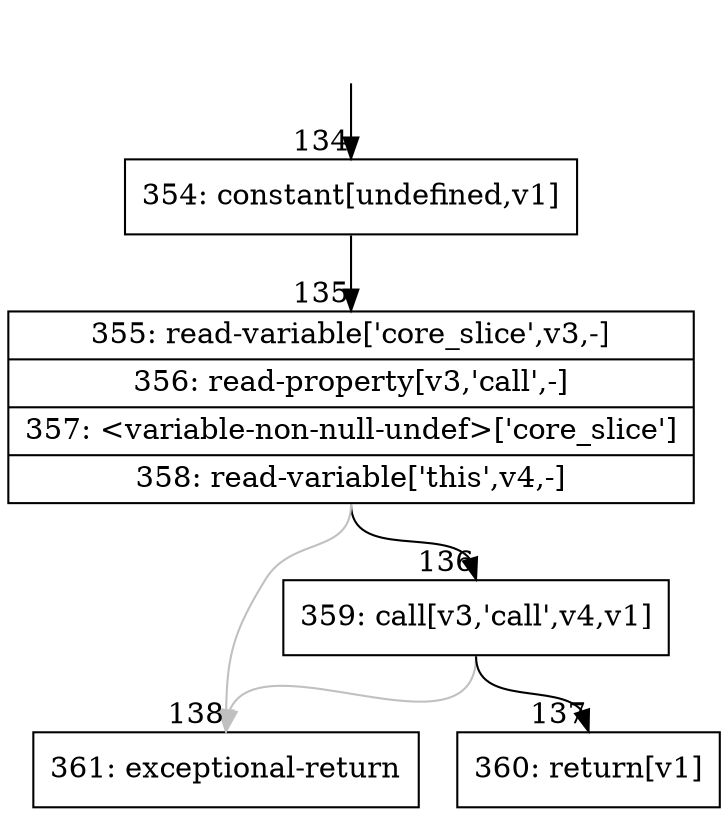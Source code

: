 digraph {
rankdir="TD"
BB_entry9[shape=none,label=""];
BB_entry9 -> BB134 [tailport=s, headport=n, headlabel="    134"]
BB134 [shape=record label="{354: constant[undefined,v1]}" ] 
BB134 -> BB135 [tailport=s, headport=n, headlabel="      135"]
BB135 [shape=record label="{355: read-variable['core_slice',v3,-]|356: read-property[v3,'call',-]|357: \<variable-non-null-undef\>['core_slice']|358: read-variable['this',v4,-]}" ] 
BB135 -> BB136 [tailport=s, headport=n, headlabel="      136"]
BB135 -> BB138 [tailport=s, headport=n, color=gray, headlabel="      138"]
BB136 [shape=record label="{359: call[v3,'call',v4,v1]}" ] 
BB136 -> BB137 [tailport=s, headport=n, headlabel="      137"]
BB136 -> BB138 [tailport=s, headport=n, color=gray]
BB137 [shape=record label="{360: return[v1]}" ] 
BB138 [shape=record label="{361: exceptional-return}" ] 
}
